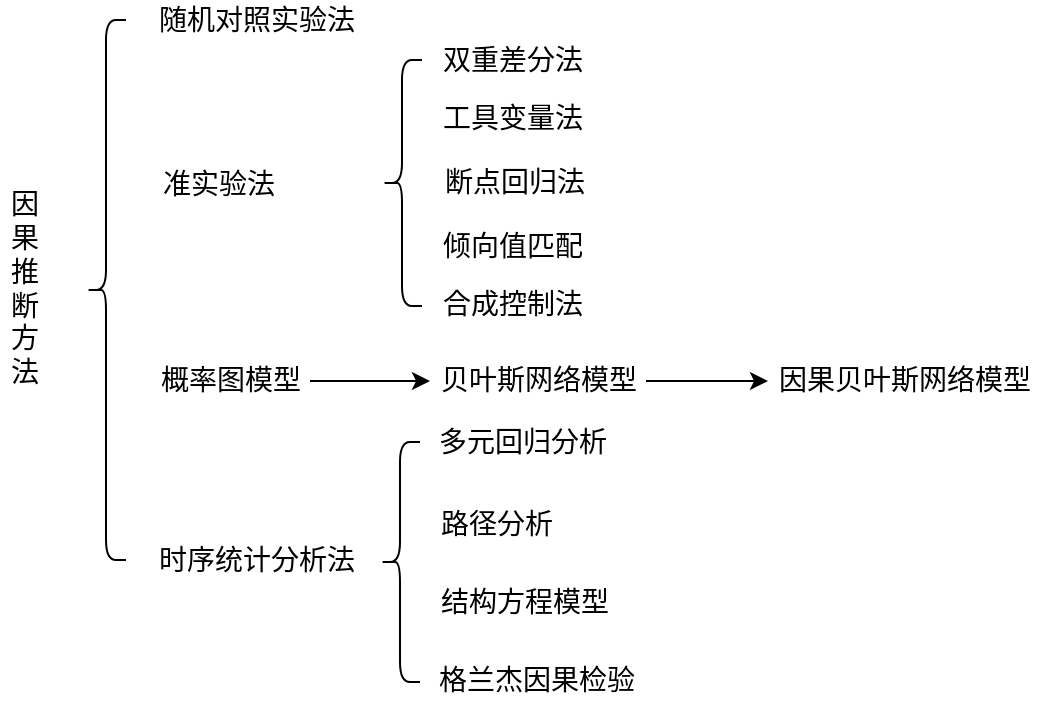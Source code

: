 <mxfile version="13.0.3" type="device"><diagram id="SOyIhZtMHTAWr6UfRCpB" name="第 1 页"><mxGraphModel dx="851" dy="493" grid="0" gridSize="5" guides="1" tooltips="1" connect="1" arrows="1" fold="1" page="1" pageScale="1" pageWidth="1100" pageHeight="850" background="#FFFFFF" math="0" shadow="0"><root><mxCell id="0"/><mxCell id="1" parent="0"/><mxCell id="8tjICP8mkftjBAALAenV-1" value="" style="shape=curlyBracket;whiteSpace=wrap;html=1;rounded=1;fontSize=14;fontFamily=宋体;" vertex="1" parent="1"><mxGeometry x="190" y="80" width="20" height="270" as="geometry"/></mxCell><mxCell id="8tjICP8mkftjBAALAenV-4" value="&lt;font style=&quot;font-size: 14px;&quot;&gt;因&lt;br style=&quot;font-size: 14px;&quot;&gt;果&lt;br style=&quot;font-size: 14px;&quot;&gt;推&lt;br style=&quot;font-size: 14px;&quot;&gt;断&lt;br style=&quot;font-size: 14px;&quot;&gt;方&lt;br style=&quot;font-size: 14px;&quot;&gt;&lt;/font&gt;&lt;div style=&quot;text-align: left; font-size: 14px;&quot;&gt;&lt;font style=&quot;font-size: 14px;&quot;&gt;法&lt;/font&gt;&lt;/div&gt;" style="text;html=1;align=center;verticalAlign=middle;resizable=0;points=[];autosize=1;horizontal=1;fontSize=14;fontFamily=宋体;" vertex="1" parent="1"><mxGeometry x="147" y="162" width="24" height="106" as="geometry"/></mxCell><mxCell id="8tjICP8mkftjBAALAenV-8" value="随机对照实验法" style="text;html=1;align=center;verticalAlign=middle;resizable=0;points=[];autosize=1;fontSize=14;fontFamily=宋体;" vertex="1" parent="1"><mxGeometry x="221" y="70" width="108" height="21" as="geometry"/></mxCell><mxCell id="8tjICP8mkftjBAALAenV-9" value="准实验法" style="text;html=1;align=center;verticalAlign=middle;resizable=0;points=[];autosize=1;fontSize=14;fontFamily=宋体;" vertex="1" parent="1"><mxGeometry x="223" y="152" width="66" height="21" as="geometry"/></mxCell><mxCell id="8tjICP8mkftjBAALAenV-30" value="" style="edgeStyle=orthogonalEdgeStyle;rounded=0;orthogonalLoop=1;jettySize=auto;html=1;fontSize=10;fontFamily=宋体;" edge="1" parent="1" source="8tjICP8mkftjBAALAenV-10" target="8tjICP8mkftjBAALAenV-26"><mxGeometry relative="1" as="geometry"/></mxCell><mxCell id="8tjICP8mkftjBAALAenV-10" value="概率图模型" style="text;html=1;align=center;verticalAlign=middle;resizable=0;points=[];autosize=1;fontSize=14;fontFamily=宋体;" vertex="1" parent="1"><mxGeometry x="222" y="250" width="80" height="21" as="geometry"/></mxCell><mxCell id="8tjICP8mkftjBAALAenV-11" value="时序统计分析法" style="text;html=1;align=center;verticalAlign=middle;resizable=0;points=[];autosize=1;fontSize=14;fontFamily=宋体;" vertex="1" parent="1"><mxGeometry x="221" y="340" width="108" height="21" as="geometry"/></mxCell><mxCell id="8tjICP8mkftjBAALAenV-12" value="" style="shape=curlyBracket;whiteSpace=wrap;html=1;rounded=1;fontSize=14;fontFamily=宋体;" vertex="1" parent="1"><mxGeometry x="338" y="100" width="20" height="123" as="geometry"/></mxCell><mxCell id="8tjICP8mkftjBAALAenV-13" value="双重差分法" style="text;html=1;align=center;verticalAlign=middle;resizable=0;points=[];autosize=1;fontSize=14;fontFamily=宋体;" vertex="1" parent="1"><mxGeometry x="363" y="90" width="80" height="21" as="geometry"/></mxCell><mxCell id="8tjICP8mkftjBAALAenV-14" value="工具变量法" style="text;html=1;align=center;verticalAlign=middle;resizable=0;points=[];autosize=1;fontSize=14;fontFamily=宋体;" vertex="1" parent="1"><mxGeometry x="363" y="119" width="80" height="21" as="geometry"/></mxCell><mxCell id="8tjICP8mkftjBAALAenV-15" value="断点回归法" style="text;html=1;align=center;verticalAlign=middle;resizable=0;points=[];autosize=1;fontSize=14;fontFamily=宋体;" vertex="1" parent="1"><mxGeometry x="364" y="151" width="80" height="21" as="geometry"/></mxCell><mxCell id="8tjICP8mkftjBAALAenV-16" value="倾向值匹配" style="text;html=1;align=center;verticalAlign=middle;resizable=0;points=[];autosize=1;fontSize=14;fontFamily=宋体;" vertex="1" parent="1"><mxGeometry x="363" y="183" width="80" height="21" as="geometry"/></mxCell><mxCell id="8tjICP8mkftjBAALAenV-17" value="合成控制法" style="text;html=1;align=center;verticalAlign=middle;resizable=0;points=[];autosize=1;fontSize=14;fontFamily=宋体;" vertex="1" parent="1"><mxGeometry x="363" y="212" width="80" height="21" as="geometry"/></mxCell><mxCell id="8tjICP8mkftjBAALAenV-21" value="多元回归分析" style="text;html=1;align=center;verticalAlign=middle;resizable=0;points=[];autosize=1;fontSize=14;fontFamily=宋体;" vertex="1" parent="1"><mxGeometry x="361" y="281" width="94" height="21" as="geometry"/></mxCell><mxCell id="8tjICP8mkftjBAALAenV-22" value="路径分析" style="text;html=1;align=center;verticalAlign=middle;resizable=0;points=[];autosize=1;fontSize=14;fontFamily=宋体;" vertex="1" parent="1"><mxGeometry x="362" y="322" width="66" height="21" as="geometry"/></mxCell><mxCell id="8tjICP8mkftjBAALAenV-23" value="结构方程模型" style="text;html=1;align=center;verticalAlign=middle;resizable=0;points=[];autosize=1;fontSize=14;fontFamily=宋体;" vertex="1" parent="1"><mxGeometry x="362" y="361" width="94" height="21" as="geometry"/></mxCell><mxCell id="8tjICP8mkftjBAALAenV-24" value="格兰杰因果检验" style="text;html=1;align=center;verticalAlign=middle;resizable=0;points=[];autosize=1;fontSize=14;fontFamily=宋体;" vertex="1" parent="1"><mxGeometry x="361" y="400" width="108" height="21" as="geometry"/></mxCell><mxCell id="8tjICP8mkftjBAALAenV-25" value="" style="shape=curlyBracket;whiteSpace=wrap;html=1;rounded=1;fontSize=14;fontFamily=宋体;" vertex="1" parent="1"><mxGeometry x="337" y="291" width="20" height="120" as="geometry"/></mxCell><mxCell id="8tjICP8mkftjBAALAenV-29" value="" style="edgeStyle=orthogonalEdgeStyle;rounded=0;orthogonalLoop=1;jettySize=auto;html=1;fontSize=14;fontFamily=宋体;" edge="1" parent="1" source="8tjICP8mkftjBAALAenV-26" target="8tjICP8mkftjBAALAenV-27"><mxGeometry relative="1" as="geometry"/></mxCell><mxCell id="8tjICP8mkftjBAALAenV-26" value="贝叶斯网络模型" style="text;html=1;align=center;verticalAlign=middle;resizable=0;points=[];autosize=1;fontSize=14;fontFamily=宋体;" vertex="1" parent="1"><mxGeometry x="362" y="250" width="108" height="21" as="geometry"/></mxCell><mxCell id="8tjICP8mkftjBAALAenV-27" value="因果贝叶斯网络模型" style="text;html=1;align=center;verticalAlign=middle;resizable=0;points=[];autosize=1;fontSize=14;fontFamily=宋体;" vertex="1" parent="1"><mxGeometry x="531" y="250" width="136" height="21" as="geometry"/></mxCell></root></mxGraphModel></diagram></mxfile>